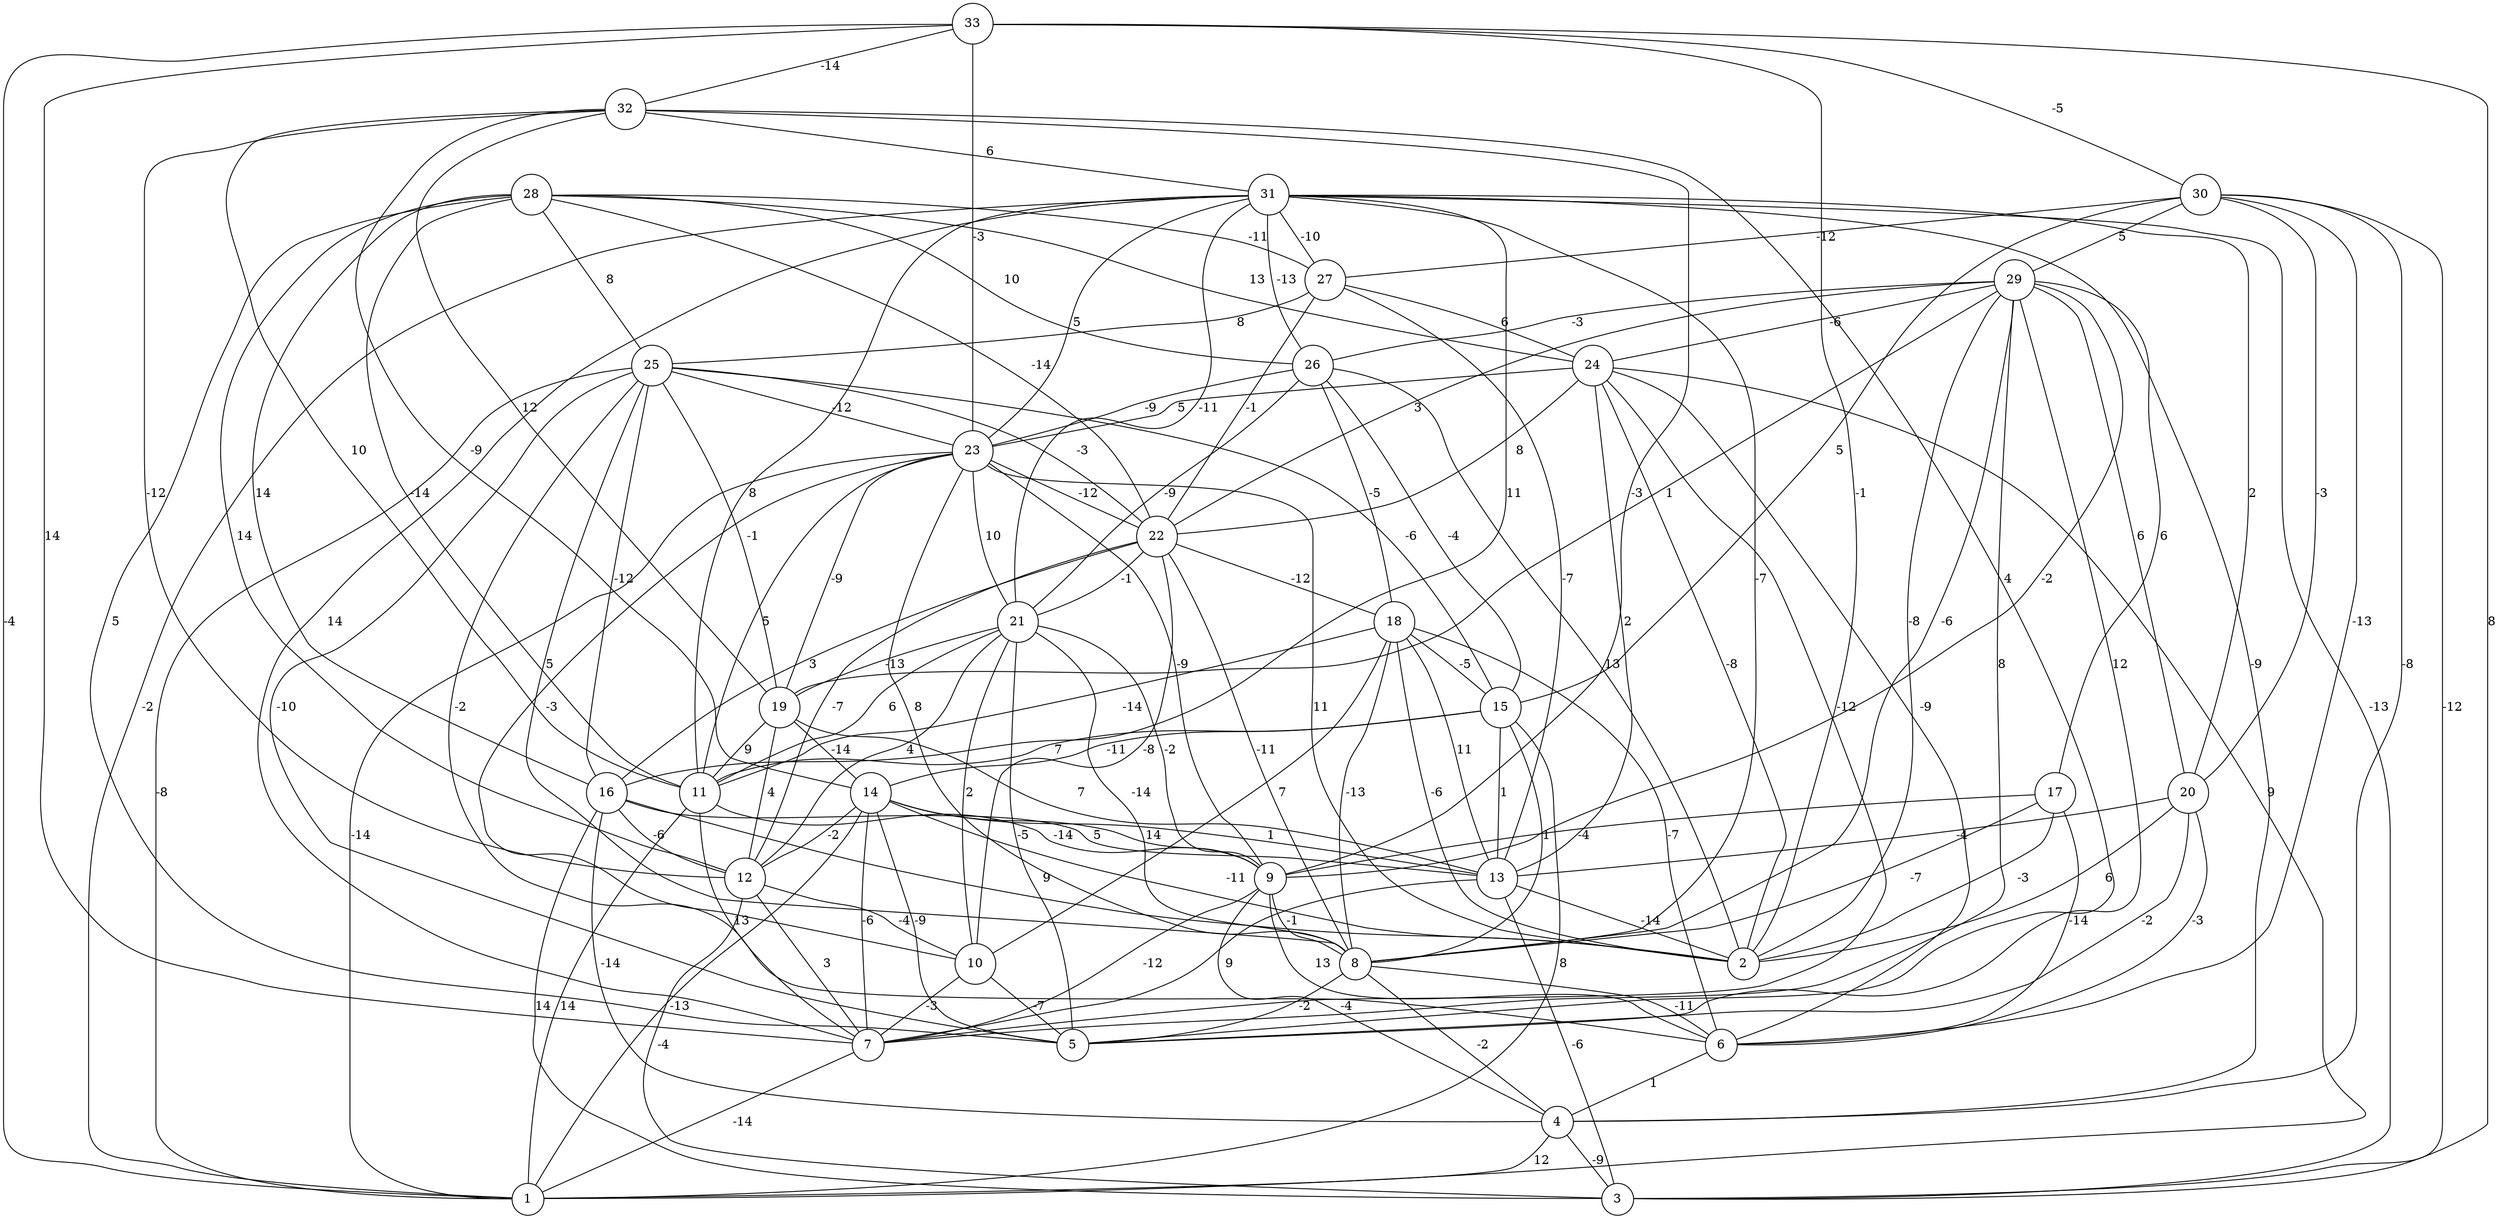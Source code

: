 graph { 
	 fontname="Helvetica,Arial,sans-serif" 
	 node [shape = circle]; 
	 33 -- 1 [label = "-4"];
	 33 -- 2 [label = "-1"];
	 33 -- 3 [label = "8"];
	 33 -- 7 [label = "14"];
	 33 -- 23 [label = "-3"];
	 33 -- 30 [label = "-5"];
	 33 -- 32 [label = "-14"];
	 32 -- 5 [label = "4"];
	 32 -- 9 [label = "-3"];
	 32 -- 11 [label = "10"];
	 32 -- 12 [label = "-12"];
	 32 -- 14 [label = "-9"];
	 32 -- 19 [label = "12"];
	 32 -- 31 [label = "6"];
	 31 -- 1 [label = "-2"];
	 31 -- 3 [label = "-13"];
	 31 -- 4 [label = "-9"];
	 31 -- 7 [label = "14"];
	 31 -- 8 [label = "-7"];
	 31 -- 11 [label = "8"];
	 31 -- 16 [label = "11"];
	 31 -- 20 [label = "2"];
	 31 -- 21 [label = "-11"];
	 31 -- 23 [label = "5"];
	 31 -- 26 [label = "-13"];
	 31 -- 27 [label = "-10"];
	 30 -- 3 [label = "-12"];
	 30 -- 4 [label = "-8"];
	 30 -- 6 [label = "-13"];
	 30 -- 15 [label = "5"];
	 30 -- 20 [label = "-3"];
	 30 -- 27 [label = "-12"];
	 30 -- 29 [label = "5"];
	 29 -- 2 [label = "-8"];
	 29 -- 5 [label = "12"];
	 29 -- 7 [label = "8"];
	 29 -- 8 [label = "-6"];
	 29 -- 9 [label = "-2"];
	 29 -- 17 [label = "6"];
	 29 -- 19 [label = "1"];
	 29 -- 20 [label = "6"];
	 29 -- 22 [label = "3"];
	 29 -- 24 [label = "-6"];
	 29 -- 26 [label = "-3"];
	 28 -- 5 [label = "5"];
	 28 -- 11 [label = "-14"];
	 28 -- 12 [label = "14"];
	 28 -- 16 [label = "14"];
	 28 -- 22 [label = "-14"];
	 28 -- 24 [label = "13"];
	 28 -- 25 [label = "8"];
	 28 -- 26 [label = "10"];
	 28 -- 27 [label = "-11"];
	 27 -- 13 [label = "-7"];
	 27 -- 22 [label = "-1"];
	 27 -- 24 [label = "6"];
	 27 -- 25 [label = "8"];
	 26 -- 2 [label = "13"];
	 26 -- 15 [label = "-4"];
	 26 -- 18 [label = "-5"];
	 26 -- 21 [label = "-9"];
	 26 -- 23 [label = "-9"];
	 25 -- 1 [label = "-8"];
	 25 -- 5 [label = "-10"];
	 25 -- 6 [label = "-2"];
	 25 -- 8 [label = "5"];
	 25 -- 15 [label = "-6"];
	 25 -- 16 [label = "-12"];
	 25 -- 19 [label = "-1"];
	 25 -- 22 [label = "-3"];
	 25 -- 23 [label = "-12"];
	 24 -- 1 [label = "9"];
	 24 -- 2 [label = "-8"];
	 24 -- 6 [label = "-9"];
	 24 -- 7 [label = "-12"];
	 24 -- 13 [label = "2"];
	 24 -- 22 [label = "8"];
	 24 -- 23 [label = "5"];
	 23 -- 1 [label = "-14"];
	 23 -- 2 [label = "11"];
	 23 -- 8 [label = "8"];
	 23 -- 9 [label = "-9"];
	 23 -- 10 [label = "-3"];
	 23 -- 11 [label = "5"];
	 23 -- 19 [label = "-9"];
	 23 -- 21 [label = "10"];
	 23 -- 22 [label = "-12"];
	 22 -- 8 [label = "-11"];
	 22 -- 10 [label = "-8"];
	 22 -- 12 [label = "-7"];
	 22 -- 16 [label = "3"];
	 22 -- 18 [label = "-12"];
	 22 -- 21 [label = "-1"];
	 21 -- 5 [label = "-5"];
	 21 -- 8 [label = "-14"];
	 21 -- 9 [label = "-2"];
	 21 -- 10 [label = "2"];
	 21 -- 11 [label = "6"];
	 21 -- 12 [label = "4"];
	 21 -- 19 [label = "-13"];
	 20 -- 2 [label = "6"];
	 20 -- 5 [label = "-2"];
	 20 -- 6 [label = "-3"];
	 20 -- 13 [label = "-4"];
	 19 -- 11 [label = "9"];
	 19 -- 12 [label = "4"];
	 19 -- 13 [label = "7"];
	 19 -- 14 [label = "-14"];
	 18 -- 2 [label = "-6"];
	 18 -- 6 [label = "-7"];
	 18 -- 8 [label = "-13"];
	 18 -- 10 [label = "7"];
	 18 -- 11 [label = "-14"];
	 18 -- 13 [label = "11"];
	 18 -- 15 [label = "-5"];
	 17 -- 2 [label = "-3"];
	 17 -- 6 [label = "-14"];
	 17 -- 8 [label = "-7"];
	 17 -- 9 [label = "-4"];
	 16 -- 2 [label = "9"];
	 16 -- 3 [label = "14"];
	 16 -- 4 [label = "-14"];
	 16 -- 12 [label = "-6"];
	 16 -- 13 [label = "5"];
	 15 -- 1 [label = "8"];
	 15 -- 8 [label = "1"];
	 15 -- 11 [label = "7"];
	 15 -- 13 [label = "1"];
	 15 -- 14 [label = "-11"];
	 14 -- 1 [label = "-13"];
	 14 -- 2 [label = "-11"];
	 14 -- 5 [label = "-9"];
	 14 -- 7 [label = "-6"];
	 14 -- 9 [label = "14"];
	 14 -- 12 [label = "-2"];
	 14 -- 13 [label = "1"];
	 13 -- 2 [label = "-14"];
	 13 -- 3 [label = "-6"];
	 13 -- 7 [label = "9"];
	 12 -- 3 [label = "-4"];
	 12 -- 7 [label = "3"];
	 12 -- 10 [label = "-4"];
	 11 -- 1 [label = "14"];
	 11 -- 7 [label = "13"];
	 11 -- 9 [label = "-14"];
	 10 -- 5 [label = "-7"];
	 10 -- 7 [label = "-3"];
	 9 -- 4 [label = "-4"];
	 9 -- 6 [label = "13"];
	 9 -- 7 [label = "-12"];
	 9 -- 8 [label = "-1"];
	 8 -- 4 [label = "-2"];
	 8 -- 5 [label = "-2"];
	 8 -- 6 [label = "-11"];
	 7 -- 1 [label = "-14"];
	 6 -- 4 [label = "1"];
	 4 -- 1 [label = "12"];
	 4 -- 3 [label = "-9"];
	 1;
	 2;
	 3;
	 4;
	 5;
	 6;
	 7;
	 8;
	 9;
	 10;
	 11;
	 12;
	 13;
	 14;
	 15;
	 16;
	 17;
	 18;
	 19;
	 20;
	 21;
	 22;
	 23;
	 24;
	 25;
	 26;
	 27;
	 28;
	 29;
	 30;
	 31;
	 32;
	 33;
}
